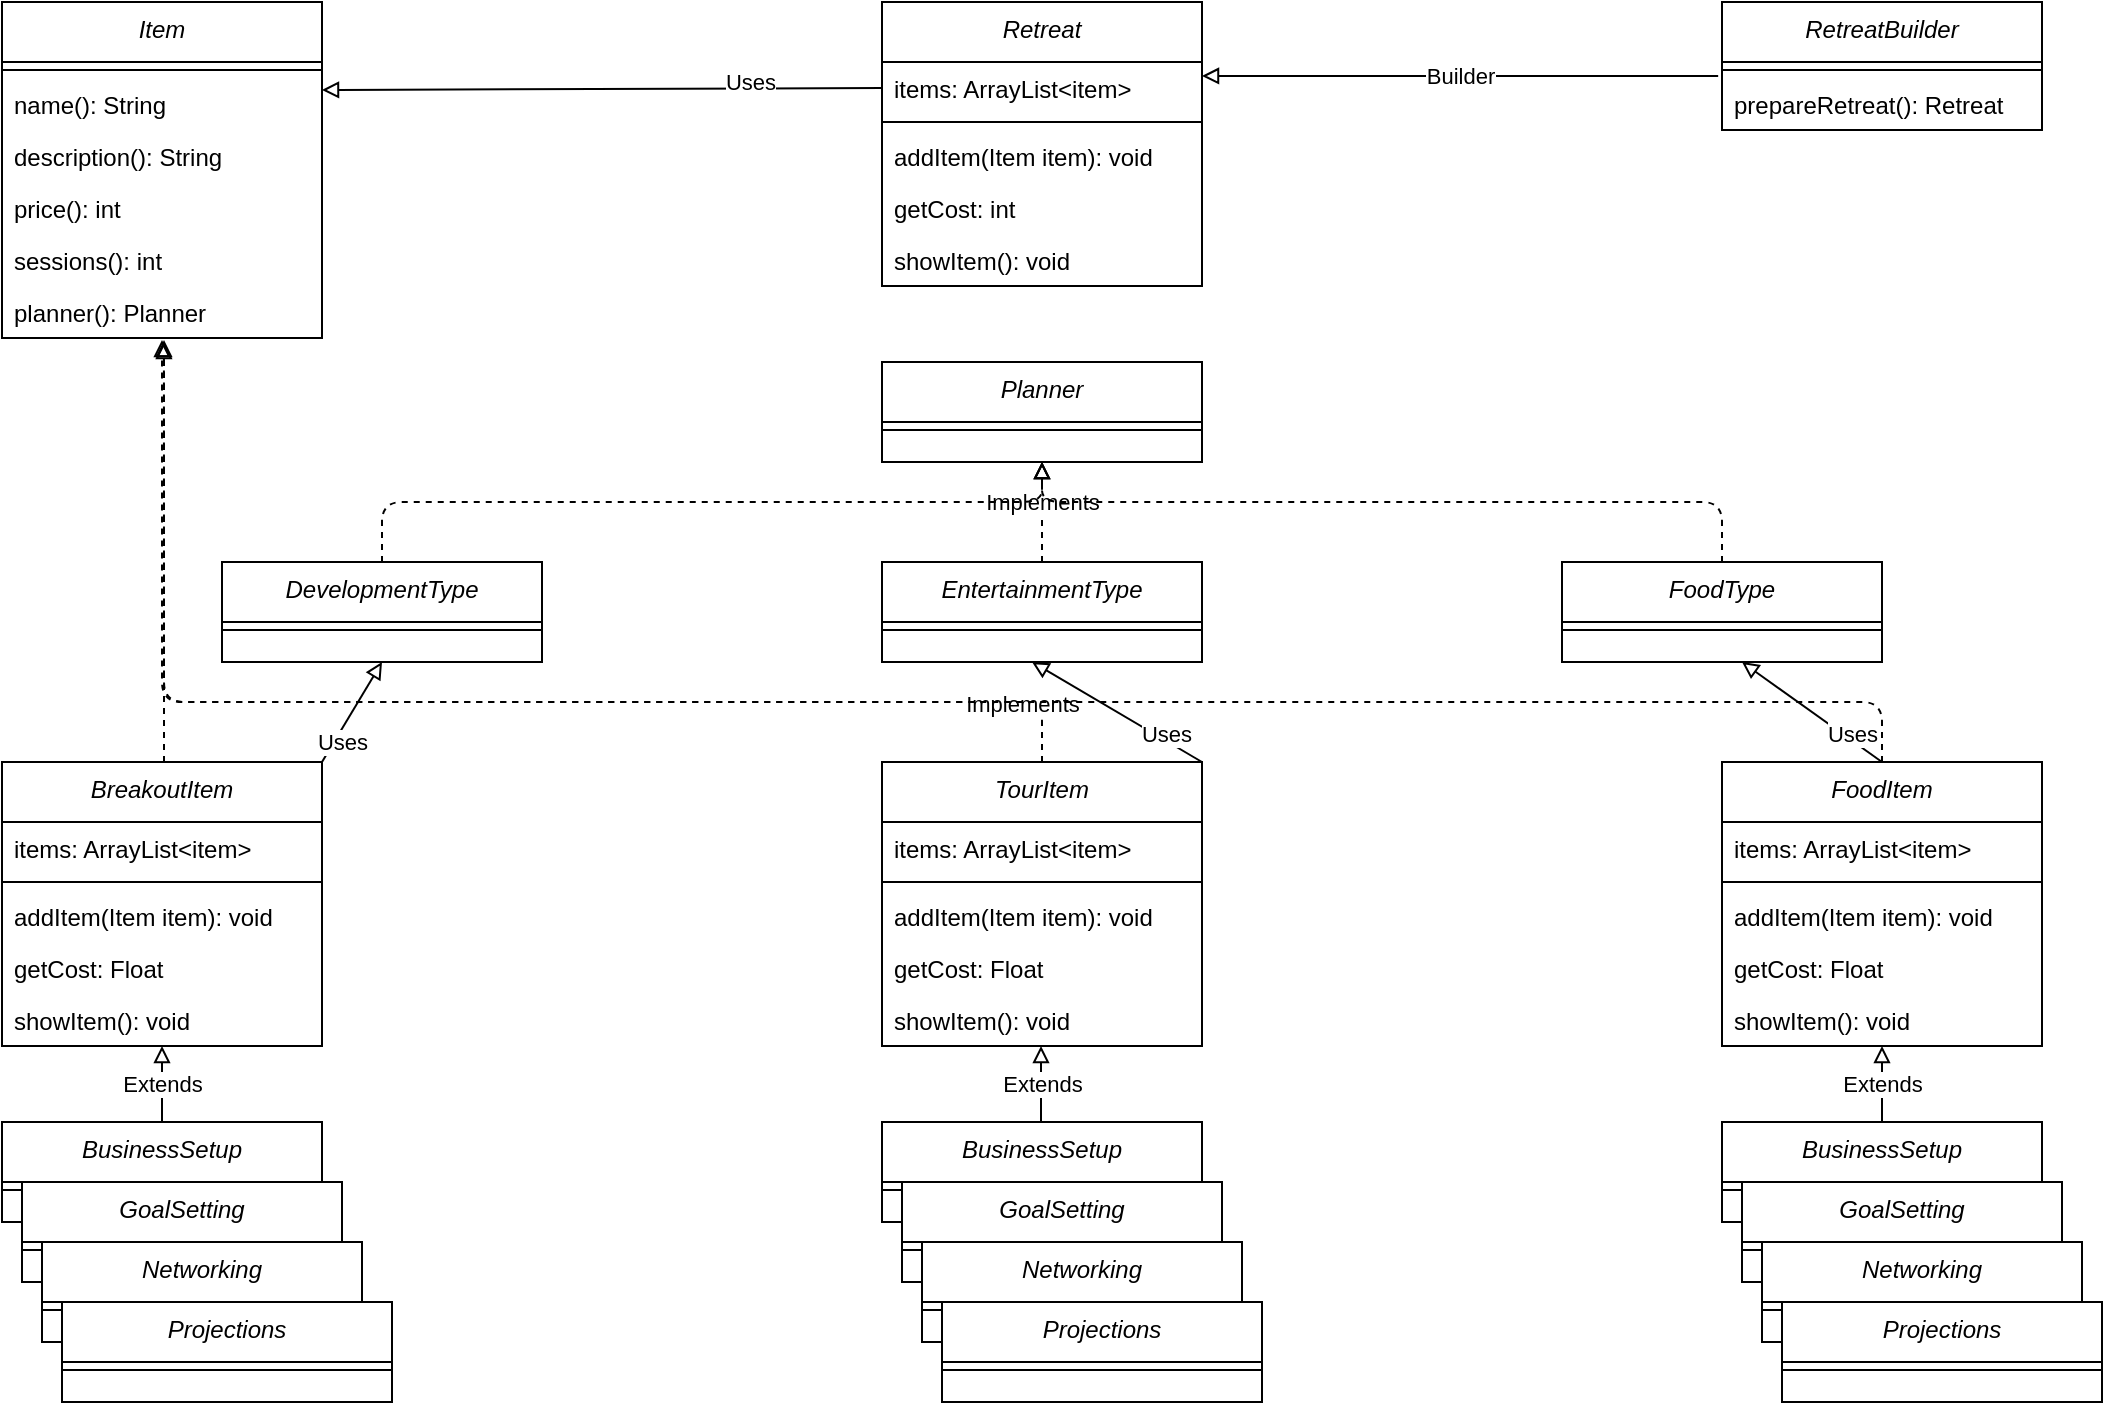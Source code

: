 <mxfile version="14.9.2" type="google"><diagram id="r3yyv3fCSXlEUpLRETO0" name="Page-1"><mxGraphModel dx="1061" dy="1179" grid="1" gridSize="10" guides="1" tooltips="1" connect="1" arrows="1" fold="1" page="1" pageScale="1" pageWidth="1100" pageHeight="850" math="0" shadow="0"><root><mxCell id="0"/><mxCell id="1" parent="0"/><mxCell id="lQj6KKpB8Gr1eTr7X71N-1" value="Item" style="swimlane;fontStyle=2;align=center;verticalAlign=top;childLayout=stackLayout;horizontal=1;startSize=30;horizontalStack=0;resizeParent=1;resizeLast=0;collapsible=1;marginBottom=0;rounded=0;shadow=0;strokeWidth=1;" parent="1" vertex="1"><mxGeometry x="40" y="120" width="160" height="168" as="geometry"><mxRectangle x="230" y="140" width="160" height="26" as="alternateBounds"/></mxGeometry></mxCell><mxCell id="lQj6KKpB8Gr1eTr7X71N-9" value="" style="line;html=1;strokeWidth=1;align=left;verticalAlign=middle;spacingTop=-1;spacingLeft=3;spacingRight=3;rotatable=0;labelPosition=right;points=[];portConstraint=eastwest;" parent="lQj6KKpB8Gr1eTr7X71N-1" vertex="1"><mxGeometry y="30" width="160" height="8" as="geometry"/></mxCell><mxCell id="lQj6KKpB8Gr1eTr7X71N-3" value="name(): String" style="text;align=left;verticalAlign=top;spacingLeft=4;spacingRight=4;overflow=hidden;rotatable=0;points=[[0,0.5],[1,0.5]];portConstraint=eastwest;" parent="lQj6KKpB8Gr1eTr7X71N-1" vertex="1"><mxGeometry y="38" width="160" height="26" as="geometry"/></mxCell><mxCell id="lQj6KKpB8Gr1eTr7X71N-7" value="description(): String" style="text;align=left;verticalAlign=top;spacingLeft=4;spacingRight=4;overflow=hidden;rotatable=0;points=[[0,0.5],[1,0.5]];portConstraint=eastwest;" parent="lQj6KKpB8Gr1eTr7X71N-1" vertex="1"><mxGeometry y="64" width="160" height="26" as="geometry"/></mxCell><mxCell id="lQj6KKpB8Gr1eTr7X71N-6" value="price(): int" style="text;align=left;verticalAlign=top;spacingLeft=4;spacingRight=4;overflow=hidden;rotatable=0;points=[[0,0.5],[1,0.5]];portConstraint=eastwest;" parent="lQj6KKpB8Gr1eTr7X71N-1" vertex="1"><mxGeometry y="90" width="160" height="26" as="geometry"/></mxCell><mxCell id="lQj6KKpB8Gr1eTr7X71N-4" value="sessions(): int" style="text;align=left;verticalAlign=top;spacingLeft=4;spacingRight=4;overflow=hidden;rotatable=0;points=[[0,0.5],[1,0.5]];portConstraint=eastwest;" parent="lQj6KKpB8Gr1eTr7X71N-1" vertex="1"><mxGeometry y="116" width="160" height="26" as="geometry"/></mxCell><mxCell id="lQj6KKpB8Gr1eTr7X71N-8" value="planner(): Planner" style="text;align=left;verticalAlign=top;spacingLeft=4;spacingRight=4;overflow=hidden;rotatable=0;points=[[0,0.5],[1,0.5]];portConstraint=eastwest;" parent="lQj6KKpB8Gr1eTr7X71N-1" vertex="1"><mxGeometry y="142" width="160" height="26" as="geometry"/></mxCell><mxCell id="lQj6KKpB8Gr1eTr7X71N-23" value="Retreat" style="swimlane;fontStyle=2;align=center;verticalAlign=top;childLayout=stackLayout;horizontal=1;startSize=30;horizontalStack=0;resizeParent=1;resizeLast=0;collapsible=1;marginBottom=0;rounded=0;shadow=0;strokeWidth=1;" parent="1" vertex="1"><mxGeometry x="480" y="120" width="160" height="142" as="geometry"><mxRectangle x="230" y="140" width="160" height="26" as="alternateBounds"/></mxGeometry></mxCell><mxCell id="lQj6KKpB8Gr1eTr7X71N-31" value="items: ArrayList&lt;item&gt;" style="text;align=left;verticalAlign=top;spacingLeft=4;spacingRight=4;overflow=hidden;rotatable=0;points=[[0,0.5],[1,0.5]];portConstraint=eastwest;" parent="lQj6KKpB8Gr1eTr7X71N-23" vertex="1"><mxGeometry y="30" width="160" height="26" as="geometry"/></mxCell><mxCell id="lQj6KKpB8Gr1eTr7X71N-24" value="" style="line;html=1;strokeWidth=1;align=left;verticalAlign=middle;spacingTop=-1;spacingLeft=3;spacingRight=3;rotatable=0;labelPosition=right;points=[];portConstraint=eastwest;" parent="lQj6KKpB8Gr1eTr7X71N-23" vertex="1"><mxGeometry y="56" width="160" height="8" as="geometry"/></mxCell><mxCell id="lQj6KKpB8Gr1eTr7X71N-25" value="addItem(Item item): void" style="text;align=left;verticalAlign=top;spacingLeft=4;spacingRight=4;overflow=hidden;rotatable=0;points=[[0,0.5],[1,0.5]];portConstraint=eastwest;" parent="lQj6KKpB8Gr1eTr7X71N-23" vertex="1"><mxGeometry y="64" width="160" height="26" as="geometry"/></mxCell><mxCell id="lQj6KKpB8Gr1eTr7X71N-26" value="getCost: int" style="text;align=left;verticalAlign=top;spacingLeft=4;spacingRight=4;overflow=hidden;rotatable=0;points=[[0,0.5],[1,0.5]];portConstraint=eastwest;fontStyle=0" parent="lQj6KKpB8Gr1eTr7X71N-23" vertex="1"><mxGeometry y="90" width="160" height="26" as="geometry"/></mxCell><mxCell id="lQj6KKpB8Gr1eTr7X71N-27" value="showItem(): void" style="text;align=left;verticalAlign=top;spacingLeft=4;spacingRight=4;overflow=hidden;rotatable=0;points=[[0,0.5],[1,0.5]];portConstraint=eastwest;" parent="lQj6KKpB8Gr1eTr7X71N-23" vertex="1"><mxGeometry y="116" width="160" height="26" as="geometry"/></mxCell><mxCell id="lQj6KKpB8Gr1eTr7X71N-32" value="RetreatBuilder" style="swimlane;fontStyle=2;align=center;verticalAlign=top;childLayout=stackLayout;horizontal=1;startSize=30;horizontalStack=0;resizeParent=1;resizeLast=0;collapsible=1;marginBottom=0;rounded=0;shadow=0;strokeWidth=1;" parent="1" vertex="1"><mxGeometry x="900" y="120" width="160" height="64" as="geometry"><mxRectangle x="230" y="140" width="160" height="26" as="alternateBounds"/></mxGeometry></mxCell><mxCell id="lQj6KKpB8Gr1eTr7X71N-34" value="" style="line;html=1;strokeWidth=1;align=left;verticalAlign=middle;spacingTop=-1;spacingLeft=3;spacingRight=3;rotatable=0;labelPosition=right;points=[];portConstraint=eastwest;" parent="lQj6KKpB8Gr1eTr7X71N-32" vertex="1"><mxGeometry y="30" width="160" height="8" as="geometry"/></mxCell><mxCell id="lQj6KKpB8Gr1eTr7X71N-33" value="prepareRetreat(): Retreat" style="text;align=left;verticalAlign=top;spacingLeft=4;spacingRight=4;overflow=hidden;rotatable=0;points=[[0,0.5],[1,0.5]];portConstraint=eastwest;" parent="lQj6KKpB8Gr1eTr7X71N-32" vertex="1"><mxGeometry y="38" width="160" height="26" as="geometry"/></mxCell><mxCell id="lQj6KKpB8Gr1eTr7X71N-38" value="Planner" style="swimlane;fontStyle=2;align=center;verticalAlign=top;childLayout=stackLayout;horizontal=1;startSize=30;horizontalStack=0;resizeParent=1;resizeLast=0;collapsible=1;marginBottom=0;rounded=0;shadow=0;strokeWidth=1;" parent="1" vertex="1"><mxGeometry x="480" y="300" width="160" height="50" as="geometry"><mxRectangle x="230" y="140" width="160" height="26" as="alternateBounds"/></mxGeometry></mxCell><mxCell id="lQj6KKpB8Gr1eTr7X71N-40" value="" style="line;html=1;strokeWidth=1;align=left;verticalAlign=middle;spacingTop=-1;spacingLeft=3;spacingRight=3;rotatable=0;labelPosition=right;points=[];portConstraint=eastwest;" parent="lQj6KKpB8Gr1eTr7X71N-38" vertex="1"><mxGeometry y="30" width="160" height="8" as="geometry"/></mxCell><mxCell id="lQj6KKpB8Gr1eTr7X71N-44" value="BreakoutItem" style="swimlane;fontStyle=2;align=center;verticalAlign=top;childLayout=stackLayout;horizontal=1;startSize=30;horizontalStack=0;resizeParent=1;resizeLast=0;collapsible=1;marginBottom=0;rounded=0;shadow=0;strokeWidth=1;" parent="1" vertex="1"><mxGeometry x="40" y="500" width="160" height="142" as="geometry"><mxRectangle x="230" y="140" width="160" height="26" as="alternateBounds"/></mxGeometry></mxCell><mxCell id="lQj6KKpB8Gr1eTr7X71N-45" value="items: ArrayList&lt;item&gt;" style="text;align=left;verticalAlign=top;spacingLeft=4;spacingRight=4;overflow=hidden;rotatable=0;points=[[0,0.5],[1,0.5]];portConstraint=eastwest;" parent="lQj6KKpB8Gr1eTr7X71N-44" vertex="1"><mxGeometry y="30" width="160" height="26" as="geometry"/></mxCell><mxCell id="lQj6KKpB8Gr1eTr7X71N-46" value="" style="line;html=1;strokeWidth=1;align=left;verticalAlign=middle;spacingTop=-1;spacingLeft=3;spacingRight=3;rotatable=0;labelPosition=right;points=[];portConstraint=eastwest;" parent="lQj6KKpB8Gr1eTr7X71N-44" vertex="1"><mxGeometry y="56" width="160" height="8" as="geometry"/></mxCell><mxCell id="lQj6KKpB8Gr1eTr7X71N-47" value="addItem(Item item): void" style="text;align=left;verticalAlign=top;spacingLeft=4;spacingRight=4;overflow=hidden;rotatable=0;points=[[0,0.5],[1,0.5]];portConstraint=eastwest;" parent="lQj6KKpB8Gr1eTr7X71N-44" vertex="1"><mxGeometry y="64" width="160" height="26" as="geometry"/></mxCell><mxCell id="lQj6KKpB8Gr1eTr7X71N-48" value="getCost: Float" style="text;align=left;verticalAlign=top;spacingLeft=4;spacingRight=4;overflow=hidden;rotatable=0;points=[[0,0.5],[1,0.5]];portConstraint=eastwest;fontStyle=0" parent="lQj6KKpB8Gr1eTr7X71N-44" vertex="1"><mxGeometry y="90" width="160" height="26" as="geometry"/></mxCell><mxCell id="lQj6KKpB8Gr1eTr7X71N-49" value="showItem(): void" style="text;align=left;verticalAlign=top;spacingLeft=4;spacingRight=4;overflow=hidden;rotatable=0;points=[[0,0.5],[1,0.5]];portConstraint=eastwest;" parent="lQj6KKpB8Gr1eTr7X71N-44" vertex="1"><mxGeometry y="116" width="160" height="26" as="geometry"/></mxCell><mxCell id="lQj6KKpB8Gr1eTr7X71N-50" value="TourItem" style="swimlane;fontStyle=2;align=center;verticalAlign=top;childLayout=stackLayout;horizontal=1;startSize=30;horizontalStack=0;resizeParent=1;resizeLast=0;collapsible=1;marginBottom=0;rounded=0;shadow=0;strokeWidth=1;" parent="1" vertex="1"><mxGeometry x="480" y="500" width="160" height="142" as="geometry"><mxRectangle x="230" y="140" width="160" height="26" as="alternateBounds"/></mxGeometry></mxCell><mxCell id="lQj6KKpB8Gr1eTr7X71N-51" value="items: ArrayList&lt;item&gt;" style="text;align=left;verticalAlign=top;spacingLeft=4;spacingRight=4;overflow=hidden;rotatable=0;points=[[0,0.5],[1,0.5]];portConstraint=eastwest;" parent="lQj6KKpB8Gr1eTr7X71N-50" vertex="1"><mxGeometry y="30" width="160" height="26" as="geometry"/></mxCell><mxCell id="lQj6KKpB8Gr1eTr7X71N-52" value="" style="line;html=1;strokeWidth=1;align=left;verticalAlign=middle;spacingTop=-1;spacingLeft=3;spacingRight=3;rotatable=0;labelPosition=right;points=[];portConstraint=eastwest;" parent="lQj6KKpB8Gr1eTr7X71N-50" vertex="1"><mxGeometry y="56" width="160" height="8" as="geometry"/></mxCell><mxCell id="lQj6KKpB8Gr1eTr7X71N-53" value="addItem(Item item): void" style="text;align=left;verticalAlign=top;spacingLeft=4;spacingRight=4;overflow=hidden;rotatable=0;points=[[0,0.5],[1,0.5]];portConstraint=eastwest;" parent="lQj6KKpB8Gr1eTr7X71N-50" vertex="1"><mxGeometry y="64" width="160" height="26" as="geometry"/></mxCell><mxCell id="lQj6KKpB8Gr1eTr7X71N-54" value="getCost: Float" style="text;align=left;verticalAlign=top;spacingLeft=4;spacingRight=4;overflow=hidden;rotatable=0;points=[[0,0.5],[1,0.5]];portConstraint=eastwest;fontStyle=0" parent="lQj6KKpB8Gr1eTr7X71N-50" vertex="1"><mxGeometry y="90" width="160" height="26" as="geometry"/></mxCell><mxCell id="lQj6KKpB8Gr1eTr7X71N-55" value="showItem(): void" style="text;align=left;verticalAlign=top;spacingLeft=4;spacingRight=4;overflow=hidden;rotatable=0;points=[[0,0.5],[1,0.5]];portConstraint=eastwest;" parent="lQj6KKpB8Gr1eTr7X71N-50" vertex="1"><mxGeometry y="116" width="160" height="26" as="geometry"/></mxCell><mxCell id="lQj6KKpB8Gr1eTr7X71N-56" value="FoodItem" style="swimlane;fontStyle=2;align=center;verticalAlign=top;childLayout=stackLayout;horizontal=1;startSize=30;horizontalStack=0;resizeParent=1;resizeLast=0;collapsible=1;marginBottom=0;rounded=0;shadow=0;strokeWidth=1;" parent="1" vertex="1"><mxGeometry x="900" y="500" width="160" height="142" as="geometry"><mxRectangle x="230" y="140" width="160" height="26" as="alternateBounds"/></mxGeometry></mxCell><mxCell id="lQj6KKpB8Gr1eTr7X71N-57" value="items: ArrayList&lt;item&gt;" style="text;align=left;verticalAlign=top;spacingLeft=4;spacingRight=4;overflow=hidden;rotatable=0;points=[[0,0.5],[1,0.5]];portConstraint=eastwest;" parent="lQj6KKpB8Gr1eTr7X71N-56" vertex="1"><mxGeometry y="30" width="160" height="26" as="geometry"/></mxCell><mxCell id="lQj6KKpB8Gr1eTr7X71N-58" value="" style="line;html=1;strokeWidth=1;align=left;verticalAlign=middle;spacingTop=-1;spacingLeft=3;spacingRight=3;rotatable=0;labelPosition=right;points=[];portConstraint=eastwest;" parent="lQj6KKpB8Gr1eTr7X71N-56" vertex="1"><mxGeometry y="56" width="160" height="8" as="geometry"/></mxCell><mxCell id="lQj6KKpB8Gr1eTr7X71N-59" value="addItem(Item item): void" style="text;align=left;verticalAlign=top;spacingLeft=4;spacingRight=4;overflow=hidden;rotatable=0;points=[[0,0.5],[1,0.5]];portConstraint=eastwest;" parent="lQj6KKpB8Gr1eTr7X71N-56" vertex="1"><mxGeometry y="64" width="160" height="26" as="geometry"/></mxCell><mxCell id="lQj6KKpB8Gr1eTr7X71N-60" value="getCost: Float" style="text;align=left;verticalAlign=top;spacingLeft=4;spacingRight=4;overflow=hidden;rotatable=0;points=[[0,0.5],[1,0.5]];portConstraint=eastwest;fontStyle=0" parent="lQj6KKpB8Gr1eTr7X71N-56" vertex="1"><mxGeometry y="90" width="160" height="26" as="geometry"/></mxCell><mxCell id="lQj6KKpB8Gr1eTr7X71N-61" value="showItem(): void" style="text;align=left;verticalAlign=top;spacingLeft=4;spacingRight=4;overflow=hidden;rotatable=0;points=[[0,0.5],[1,0.5]];portConstraint=eastwest;" parent="lQj6KKpB8Gr1eTr7X71N-56" vertex="1"><mxGeometry y="116" width="160" height="26" as="geometry"/></mxCell><mxCell id="5m7_NyTqOhXI4TOzqqiU-1" value="DevelopmentType" style="swimlane;fontStyle=2;align=center;verticalAlign=top;childLayout=stackLayout;horizontal=1;startSize=30;horizontalStack=0;resizeParent=1;resizeLast=0;collapsible=1;marginBottom=0;rounded=0;shadow=0;strokeWidth=1;" vertex="1" parent="1"><mxGeometry x="150" y="400" width="160" height="50" as="geometry"><mxRectangle x="230" y="140" width="160" height="26" as="alternateBounds"/></mxGeometry></mxCell><mxCell id="5m7_NyTqOhXI4TOzqqiU-2" value="" style="line;html=1;strokeWidth=1;align=left;verticalAlign=middle;spacingTop=-1;spacingLeft=3;spacingRight=3;rotatable=0;labelPosition=right;points=[];portConstraint=eastwest;" vertex="1" parent="5m7_NyTqOhXI4TOzqqiU-1"><mxGeometry y="30" width="160" height="8" as="geometry"/></mxCell><mxCell id="5m7_NyTqOhXI4TOzqqiU-3" value="FoodType" style="swimlane;fontStyle=2;align=center;verticalAlign=top;childLayout=stackLayout;horizontal=1;startSize=30;horizontalStack=0;resizeParent=1;resizeLast=0;collapsible=1;marginBottom=0;rounded=0;shadow=0;strokeWidth=1;" vertex="1" parent="1"><mxGeometry x="820" y="400" width="160" height="50" as="geometry"><mxRectangle x="230" y="140" width="160" height="26" as="alternateBounds"/></mxGeometry></mxCell><mxCell id="5m7_NyTqOhXI4TOzqqiU-4" value="" style="line;html=1;strokeWidth=1;align=left;verticalAlign=middle;spacingTop=-1;spacingLeft=3;spacingRight=3;rotatable=0;labelPosition=right;points=[];portConstraint=eastwest;" vertex="1" parent="5m7_NyTqOhXI4TOzqqiU-3"><mxGeometry y="30" width="160" height="8" as="geometry"/></mxCell><mxCell id="5m7_NyTqOhXI4TOzqqiU-7" value="EntertainmentType" style="swimlane;fontStyle=2;align=center;verticalAlign=top;childLayout=stackLayout;horizontal=1;startSize=30;horizontalStack=0;resizeParent=1;resizeLast=0;collapsible=1;marginBottom=0;rounded=0;shadow=0;strokeWidth=1;" vertex="1" parent="1"><mxGeometry x="480" y="400" width="160" height="50" as="geometry"><mxRectangle x="230" y="140" width="160" height="26" as="alternateBounds"/></mxGeometry></mxCell><mxCell id="5m7_NyTqOhXI4TOzqqiU-8" value="" style="line;html=1;strokeWidth=1;align=left;verticalAlign=middle;spacingTop=-1;spacingLeft=3;spacingRight=3;rotatable=0;labelPosition=right;points=[];portConstraint=eastwest;" vertex="1" parent="5m7_NyTqOhXI4TOzqqiU-7"><mxGeometry y="30" width="160" height="8" as="geometry"/></mxCell><mxCell id="5m7_NyTqOhXI4TOzqqiU-10" value="BusinessSetup" style="swimlane;fontStyle=2;align=center;verticalAlign=top;childLayout=stackLayout;horizontal=1;startSize=30;horizontalStack=0;resizeParent=1;resizeLast=0;collapsible=1;marginBottom=0;rounded=0;shadow=0;strokeWidth=1;" vertex="1" parent="1"><mxGeometry x="40" y="680" width="160" height="50" as="geometry"><mxRectangle x="230" y="140" width="160" height="26" as="alternateBounds"/></mxGeometry></mxCell><mxCell id="5m7_NyTqOhXI4TOzqqiU-11" value="" style="line;html=1;strokeWidth=1;align=left;verticalAlign=middle;spacingTop=-1;spacingLeft=3;spacingRight=3;rotatable=0;labelPosition=right;points=[];portConstraint=eastwest;" vertex="1" parent="5m7_NyTqOhXI4TOzqqiU-10"><mxGeometry y="30" width="160" height="8" as="geometry"/></mxCell><mxCell id="5m7_NyTqOhXI4TOzqqiU-12" value="GoalSetting" style="swimlane;fontStyle=2;align=center;verticalAlign=top;childLayout=stackLayout;horizontal=1;startSize=30;horizontalStack=0;resizeParent=1;resizeLast=0;collapsible=1;marginBottom=0;rounded=0;shadow=0;strokeWidth=1;" vertex="1" parent="1"><mxGeometry x="50" y="710" width="160" height="50" as="geometry"><mxRectangle x="230" y="140" width="160" height="26" as="alternateBounds"/></mxGeometry></mxCell><mxCell id="5m7_NyTqOhXI4TOzqqiU-13" value="" style="line;html=1;strokeWidth=1;align=left;verticalAlign=middle;spacingTop=-1;spacingLeft=3;spacingRight=3;rotatable=0;labelPosition=right;points=[];portConstraint=eastwest;" vertex="1" parent="5m7_NyTqOhXI4TOzqqiU-12"><mxGeometry y="30" width="160" height="8" as="geometry"/></mxCell><mxCell id="5m7_NyTqOhXI4TOzqqiU-14" value="Networking" style="swimlane;fontStyle=2;align=center;verticalAlign=top;childLayout=stackLayout;horizontal=1;startSize=30;horizontalStack=0;resizeParent=1;resizeLast=0;collapsible=1;marginBottom=0;rounded=0;shadow=0;strokeWidth=1;" vertex="1" parent="1"><mxGeometry x="60" y="740" width="160" height="50" as="geometry"><mxRectangle x="230" y="140" width="160" height="26" as="alternateBounds"/></mxGeometry></mxCell><mxCell id="5m7_NyTqOhXI4TOzqqiU-15" value="" style="line;html=1;strokeWidth=1;align=left;verticalAlign=middle;spacingTop=-1;spacingLeft=3;spacingRight=3;rotatable=0;labelPosition=right;points=[];portConstraint=eastwest;" vertex="1" parent="5m7_NyTqOhXI4TOzqqiU-14"><mxGeometry y="30" width="160" height="8" as="geometry"/></mxCell><mxCell id="5m7_NyTqOhXI4TOzqqiU-17" value="Projections" style="swimlane;fontStyle=2;align=center;verticalAlign=top;childLayout=stackLayout;horizontal=1;startSize=30;horizontalStack=0;resizeParent=1;resizeLast=0;collapsible=1;marginBottom=0;rounded=0;shadow=0;strokeWidth=1;" vertex="1" parent="1"><mxGeometry x="70" y="770" width="165" height="50" as="geometry"><mxRectangle x="230" y="140" width="160" height="26" as="alternateBounds"/></mxGeometry></mxCell><mxCell id="5m7_NyTqOhXI4TOzqqiU-18" value="" style="line;html=1;strokeWidth=1;align=left;verticalAlign=middle;spacingTop=-1;spacingLeft=3;spacingRight=3;rotatable=0;labelPosition=right;points=[];portConstraint=eastwest;" vertex="1" parent="5m7_NyTqOhXI4TOzqqiU-17"><mxGeometry y="30" width="165" height="8" as="geometry"/></mxCell><mxCell id="5m7_NyTqOhXI4TOzqqiU-19" value="BusinessSetup" style="swimlane;fontStyle=2;align=center;verticalAlign=top;childLayout=stackLayout;horizontal=1;startSize=30;horizontalStack=0;resizeParent=1;resizeLast=0;collapsible=1;marginBottom=0;rounded=0;shadow=0;strokeWidth=1;" vertex="1" parent="1"><mxGeometry x="480" y="680" width="160" height="50" as="geometry"><mxRectangle x="230" y="140" width="160" height="26" as="alternateBounds"/></mxGeometry></mxCell><mxCell id="5m7_NyTqOhXI4TOzqqiU-20" value="" style="line;html=1;strokeWidth=1;align=left;verticalAlign=middle;spacingTop=-1;spacingLeft=3;spacingRight=3;rotatable=0;labelPosition=right;points=[];portConstraint=eastwest;" vertex="1" parent="5m7_NyTqOhXI4TOzqqiU-19"><mxGeometry y="30" width="160" height="8" as="geometry"/></mxCell><mxCell id="5m7_NyTqOhXI4TOzqqiU-21" value="GoalSetting" style="swimlane;fontStyle=2;align=center;verticalAlign=top;childLayout=stackLayout;horizontal=1;startSize=30;horizontalStack=0;resizeParent=1;resizeLast=0;collapsible=1;marginBottom=0;rounded=0;shadow=0;strokeWidth=1;" vertex="1" parent="1"><mxGeometry x="490" y="710" width="160" height="50" as="geometry"><mxRectangle x="230" y="140" width="160" height="26" as="alternateBounds"/></mxGeometry></mxCell><mxCell id="5m7_NyTqOhXI4TOzqqiU-22" value="" style="line;html=1;strokeWidth=1;align=left;verticalAlign=middle;spacingTop=-1;spacingLeft=3;spacingRight=3;rotatable=0;labelPosition=right;points=[];portConstraint=eastwest;" vertex="1" parent="5m7_NyTqOhXI4TOzqqiU-21"><mxGeometry y="30" width="160" height="8" as="geometry"/></mxCell><mxCell id="5m7_NyTqOhXI4TOzqqiU-23" value="Networking" style="swimlane;fontStyle=2;align=center;verticalAlign=top;childLayout=stackLayout;horizontal=1;startSize=30;horizontalStack=0;resizeParent=1;resizeLast=0;collapsible=1;marginBottom=0;rounded=0;shadow=0;strokeWidth=1;" vertex="1" parent="1"><mxGeometry x="500" y="740" width="160" height="50" as="geometry"><mxRectangle x="230" y="140" width="160" height="26" as="alternateBounds"/></mxGeometry></mxCell><mxCell id="5m7_NyTqOhXI4TOzqqiU-24" value="" style="line;html=1;strokeWidth=1;align=left;verticalAlign=middle;spacingTop=-1;spacingLeft=3;spacingRight=3;rotatable=0;labelPosition=right;points=[];portConstraint=eastwest;" vertex="1" parent="5m7_NyTqOhXI4TOzqqiU-23"><mxGeometry y="30" width="160" height="8" as="geometry"/></mxCell><mxCell id="5m7_NyTqOhXI4TOzqqiU-25" value="Projections" style="swimlane;fontStyle=2;align=center;verticalAlign=top;childLayout=stackLayout;horizontal=1;startSize=30;horizontalStack=0;resizeParent=1;resizeLast=0;collapsible=1;marginBottom=0;rounded=0;shadow=0;strokeWidth=1;" vertex="1" parent="1"><mxGeometry x="510" y="770" width="160" height="50" as="geometry"><mxRectangle x="230" y="140" width="160" height="26" as="alternateBounds"/></mxGeometry></mxCell><mxCell id="5m7_NyTqOhXI4TOzqqiU-26" value="" style="line;html=1;strokeWidth=1;align=left;verticalAlign=middle;spacingTop=-1;spacingLeft=3;spacingRight=3;rotatable=0;labelPosition=right;points=[];portConstraint=eastwest;" vertex="1" parent="5m7_NyTqOhXI4TOzqqiU-25"><mxGeometry y="30" width="160" height="8" as="geometry"/></mxCell><mxCell id="5m7_NyTqOhXI4TOzqqiU-27" value="BusinessSetup" style="swimlane;fontStyle=2;align=center;verticalAlign=top;childLayout=stackLayout;horizontal=1;startSize=30;horizontalStack=0;resizeParent=1;resizeLast=0;collapsible=1;marginBottom=0;rounded=0;shadow=0;strokeWidth=1;" vertex="1" parent="1"><mxGeometry x="900" y="680" width="160" height="50" as="geometry"><mxRectangle x="230" y="140" width="160" height="26" as="alternateBounds"/></mxGeometry></mxCell><mxCell id="5m7_NyTqOhXI4TOzqqiU-28" value="" style="line;html=1;strokeWidth=1;align=left;verticalAlign=middle;spacingTop=-1;spacingLeft=3;spacingRight=3;rotatable=0;labelPosition=right;points=[];portConstraint=eastwest;" vertex="1" parent="5m7_NyTqOhXI4TOzqqiU-27"><mxGeometry y="30" width="160" height="8" as="geometry"/></mxCell><mxCell id="5m7_NyTqOhXI4TOzqqiU-29" value="GoalSetting" style="swimlane;fontStyle=2;align=center;verticalAlign=top;childLayout=stackLayout;horizontal=1;startSize=30;horizontalStack=0;resizeParent=1;resizeLast=0;collapsible=1;marginBottom=0;rounded=0;shadow=0;strokeWidth=1;" vertex="1" parent="1"><mxGeometry x="910" y="710" width="160" height="50" as="geometry"><mxRectangle x="230" y="140" width="160" height="26" as="alternateBounds"/></mxGeometry></mxCell><mxCell id="5m7_NyTqOhXI4TOzqqiU-30" value="" style="line;html=1;strokeWidth=1;align=left;verticalAlign=middle;spacingTop=-1;spacingLeft=3;spacingRight=3;rotatable=0;labelPosition=right;points=[];portConstraint=eastwest;" vertex="1" parent="5m7_NyTqOhXI4TOzqqiU-29"><mxGeometry y="30" width="160" height="8" as="geometry"/></mxCell><mxCell id="5m7_NyTqOhXI4TOzqqiU-31" value="Networking" style="swimlane;fontStyle=2;align=center;verticalAlign=top;childLayout=stackLayout;horizontal=1;startSize=30;horizontalStack=0;resizeParent=1;resizeLast=0;collapsible=1;marginBottom=0;rounded=0;shadow=0;strokeWidth=1;" vertex="1" parent="1"><mxGeometry x="920" y="740" width="160" height="50" as="geometry"><mxRectangle x="230" y="140" width="160" height="26" as="alternateBounds"/></mxGeometry></mxCell><mxCell id="5m7_NyTqOhXI4TOzqqiU-32" value="" style="line;html=1;strokeWidth=1;align=left;verticalAlign=middle;spacingTop=-1;spacingLeft=3;spacingRight=3;rotatable=0;labelPosition=right;points=[];portConstraint=eastwest;" vertex="1" parent="5m7_NyTqOhXI4TOzqqiU-31"><mxGeometry y="30" width="160" height="8" as="geometry"/></mxCell><mxCell id="5m7_NyTqOhXI4TOzqqiU-33" value="Projections" style="swimlane;fontStyle=2;align=center;verticalAlign=top;childLayout=stackLayout;horizontal=1;startSize=30;horizontalStack=0;resizeParent=1;resizeLast=0;collapsible=1;marginBottom=0;rounded=0;shadow=0;strokeWidth=1;" vertex="1" parent="1"><mxGeometry x="930" y="770" width="160" height="50" as="geometry"><mxRectangle x="230" y="140" width="160" height="26" as="alternateBounds"/></mxGeometry></mxCell><mxCell id="5m7_NyTqOhXI4TOzqqiU-34" value="" style="line;html=1;strokeWidth=1;align=left;verticalAlign=middle;spacingTop=-1;spacingLeft=3;spacingRight=3;rotatable=0;labelPosition=right;points=[];portConstraint=eastwest;" vertex="1" parent="5m7_NyTqOhXI4TOzqqiU-33"><mxGeometry y="30" width="160" height="8" as="geometry"/></mxCell><mxCell id="5m7_NyTqOhXI4TOzqqiU-36" value="" style="endArrow=block;html=1;dashed=1;endFill=0;" edge="1" parent="1"><mxGeometry width="50" height="50" relative="1" as="geometry"><mxPoint x="121" y="500" as="sourcePoint"/><mxPoint x="121" y="289" as="targetPoint"/></mxGeometry></mxCell><mxCell id="5m7_NyTqOhXI4TOzqqiU-37" value="" style="endArrow=block;html=1;dashed=1;entryX=0.506;entryY=1.077;entryDx=0;entryDy=0;entryPerimeter=0;exitX=0.5;exitY=0;exitDx=0;exitDy=0;edgeStyle=orthogonalEdgeStyle;endFill=0;" edge="1" parent="1" source="lQj6KKpB8Gr1eTr7X71N-50" target="lQj6KKpB8Gr1eTr7X71N-8"><mxGeometry width="50" height="50" relative="1" as="geometry"><mxPoint x="280" y="470" as="sourcePoint"/><mxPoint x="131" y="299" as="targetPoint"/><Array as="points"><mxPoint x="560" y="470"/><mxPoint x="121" y="470"/></Array></mxGeometry></mxCell><mxCell id="5m7_NyTqOhXI4TOzqqiU-39" value="Implements" style="edgeLabel;html=1;align=center;verticalAlign=middle;resizable=0;points=[];" vertex="1" connectable="0" parent="5m7_NyTqOhXI4TOzqqiU-37"><mxGeometry x="-0.679" y="1" relative="1" as="geometry"><mxPoint x="64" as="offset"/></mxGeometry></mxCell><mxCell id="5m7_NyTqOhXI4TOzqqiU-38" value="" style="endArrow=block;html=1;dashed=1;edgeStyle=orthogonalEdgeStyle;endFill=0;" edge="1" parent="1"><mxGeometry width="50" height="50" relative="1" as="geometry"><mxPoint x="980" y="500" as="sourcePoint"/><mxPoint x="120" y="289" as="targetPoint"/><Array as="points"><mxPoint x="980" y="470"/><mxPoint x="120" y="470"/></Array></mxGeometry></mxCell><mxCell id="5m7_NyTqOhXI4TOzqqiU-44" value="Extends" style="endArrow=block;html=1;endFill=0;" edge="1" parent="1" source="5m7_NyTqOhXI4TOzqqiU-10"><mxGeometry width="50" height="50" relative="1" as="geometry"><mxPoint x="70" y="692" as="sourcePoint"/><mxPoint x="120" y="642" as="targetPoint"/></mxGeometry></mxCell><mxCell id="5m7_NyTqOhXI4TOzqqiU-45" value="Extends" style="endArrow=block;html=1;endFill=0;" edge="1" parent="1"><mxGeometry width="50" height="50" relative="1" as="geometry"><mxPoint x="559.5" y="680" as="sourcePoint"/><mxPoint x="559.5" y="642" as="targetPoint"/></mxGeometry></mxCell><mxCell id="5m7_NyTqOhXI4TOzqqiU-46" value="Extends" style="endArrow=block;html=1;endFill=0;" edge="1" parent="1"><mxGeometry width="50" height="50" relative="1" as="geometry"><mxPoint x="980" y="680" as="sourcePoint"/><mxPoint x="980" y="642" as="targetPoint"/></mxGeometry></mxCell><mxCell id="5m7_NyTqOhXI4TOzqqiU-47" value="Builder" style="endArrow=block;html=1;endFill=0;entryX=1;entryY=0.269;entryDx=0;entryDy=0;exitX=-0.012;exitY=-0.038;exitDx=0;exitDy=0;exitPerimeter=0;entryPerimeter=0;" edge="1" parent="1" source="lQj6KKpB8Gr1eTr7X71N-33" target="lQj6KKpB8Gr1eTr7X71N-31"><mxGeometry width="50" height="50" relative="1" as="geometry"><mxPoint x="730" y="262" as="sourcePoint"/><mxPoint x="730" y="224" as="targetPoint"/></mxGeometry></mxCell><mxCell id="5m7_NyTqOhXI4TOzqqiU-49" value="" style="endArrow=block;html=1;dashed=1;exitX=0.5;exitY=0;exitDx=0;exitDy=0;edgeStyle=orthogonalEdgeStyle;endFill=0;" edge="1" parent="1"><mxGeometry width="50" height="50" relative="1" as="geometry"><mxPoint x="560" y="400" as="sourcePoint"/><mxPoint x="560" y="350" as="targetPoint"/><Array as="points"><mxPoint x="560" y="360"/><mxPoint x="560" y="360"/></Array></mxGeometry></mxCell><mxCell id="5m7_NyTqOhXI4TOzqqiU-50" value="Implements" style="edgeLabel;html=1;align=center;verticalAlign=middle;resizable=0;points=[];" vertex="1" connectable="0" parent="5m7_NyTqOhXI4TOzqqiU-49"><mxGeometry x="-0.679" y="1" relative="1" as="geometry"><mxPoint x="1" y="-22" as="offset"/></mxGeometry></mxCell><mxCell id="5m7_NyTqOhXI4TOzqqiU-51" value="" style="endArrow=block;html=1;dashed=1;edgeStyle=orthogonalEdgeStyle;endFill=0;exitX=0.5;exitY=0;exitDx=0;exitDy=0;entryX=0.5;entryY=1;entryDx=0;entryDy=0;" edge="1" parent="1" source="5m7_NyTqOhXI4TOzqqiU-3" target="lQj6KKpB8Gr1eTr7X71N-38"><mxGeometry width="50" height="50" relative="1" as="geometry"><mxPoint x="980" y="400" as="sourcePoint"/><mxPoint x="120" y="189" as="targetPoint"/><Array as="points"><mxPoint x="900" y="370"/><mxPoint x="560" y="370"/></Array></mxGeometry></mxCell><mxCell id="5m7_NyTqOhXI4TOzqqiU-52" value="" style="endArrow=block;html=1;dashed=1;edgeStyle=orthogonalEdgeStyle;endFill=0;exitX=0.5;exitY=0;exitDx=0;exitDy=0;" edge="1" parent="1" source="5m7_NyTqOhXI4TOzqqiU-1"><mxGeometry width="50" height="50" relative="1" as="geometry"><mxPoint x="910" y="410" as="sourcePoint"/><mxPoint x="560" y="350" as="targetPoint"/><Array as="points"><mxPoint x="230" y="370"/><mxPoint x="560" y="370"/></Array></mxGeometry></mxCell><mxCell id="5m7_NyTqOhXI4TOzqqiU-53" value="Uses" style="endArrow=block;html=1;endFill=0;entryX=0.5;entryY=1;entryDx=0;entryDy=0;exitX=1;exitY=0;exitDx=0;exitDy=0;" edge="1" parent="1" source="lQj6KKpB8Gr1eTr7X71N-44" target="5m7_NyTqOhXI4TOzqqiU-1"><mxGeometry x="-0.529" y="-3" width="50" height="50" relative="1" as="geometry"><mxPoint x="500.0" y="540.022" as="sourcePoint"/><mxPoint x="241.92" y="540.004" as="targetPoint"/><mxPoint as="offset"/></mxGeometry></mxCell><mxCell id="5m7_NyTqOhXI4TOzqqiU-54" value="Uses" style="endArrow=block;html=1;endFill=0;entryX=0.5;entryY=1;entryDx=0;entryDy=0;exitX=0.5;exitY=0;exitDx=0;exitDy=0;" edge="1" parent="1" source="lQj6KKpB8Gr1eTr7X71N-56"><mxGeometry x="-0.529" y="-3" width="50" height="50" relative="1" as="geometry"><mxPoint x="880" y="500" as="sourcePoint"/><mxPoint x="910" y="450" as="targetPoint"/><mxPoint as="offset"/></mxGeometry></mxCell><mxCell id="5m7_NyTqOhXI4TOzqqiU-55" value="Uses" style="endArrow=block;html=1;endFill=0;entryX=0.5;entryY=1;entryDx=0;entryDy=0;exitX=1;exitY=0;exitDx=0;exitDy=0;" edge="1" parent="1" source="lQj6KKpB8Gr1eTr7X71N-50"><mxGeometry x="-0.529" y="-3" width="50" height="50" relative="1" as="geometry"><mxPoint x="625" y="500" as="sourcePoint"/><mxPoint x="555" y="450" as="targetPoint"/><mxPoint as="offset"/></mxGeometry></mxCell><mxCell id="5m7_NyTqOhXI4TOzqqiU-56" value="Uses" style="endArrow=block;html=1;endFill=0;entryX=1;entryY=0.231;entryDx=0;entryDy=0;exitX=0;exitY=0.5;exitDx=0;exitDy=0;entryPerimeter=0;" edge="1" parent="1" source="lQj6KKpB8Gr1eTr7X71N-31" target="lQj6KKpB8Gr1eTr7X71N-3"><mxGeometry x="-0.529" y="-3" width="50" height="50" relative="1" as="geometry"><mxPoint x="285" y="210" as="sourcePoint"/><mxPoint x="200" y="160" as="targetPoint"/><mxPoint as="offset"/></mxGeometry></mxCell></root></mxGraphModel></diagram></mxfile>